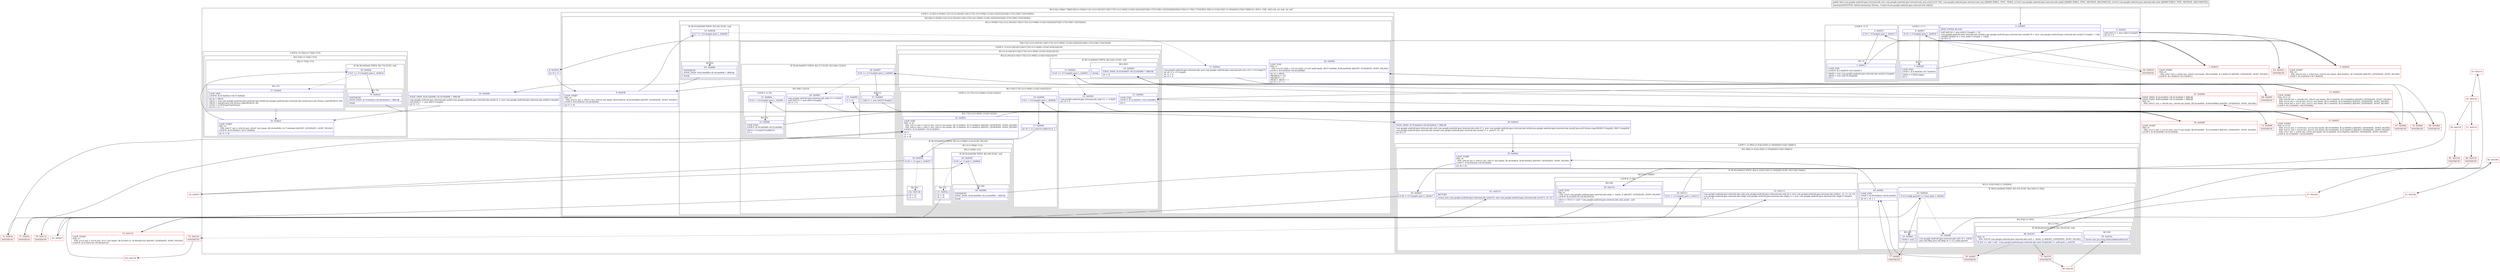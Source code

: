 digraph "CFG forcom.google.android.gms.internal.ads.zzrj.zza([Lcom\/google\/android\/gms\/internal\/ads\/zzlp;Lcom\/google\/android\/gms\/internal\/ads\/zzrb;)Lcom\/google\/android\/gms\/internal\/ads\/zzrr;" {
subgraph cluster_Region_1868413342 {
label = "R(10:0|(1:3)|4|(1:7)|8|(2:9|(2:(1:65)|(4:11|(1:(2:(2:24|1)|(3:14|(3:17|(1:(2:(1:69)|(1:21)))(1:62)|22)|23)))|(1:27)(3:29|(1:32)|33)|28)))|34|(2:35|(2:(1:74)|(1:37)))|38|(2:39|(2:(1:43)(2:45|(1:(1:50)))|44)(3:52|(1:58)|61))) | DECL_VAR: int[] null, int null, int null\l";
node [shape=record,color=blue];
Node_0 [shape=record,label="{0\:\ 0x0000|MTH_ENTER_BLOCK\l|int[] int[] r8 = new int[(r13.length + 1)]\lcom.google.android.gms.internal.ads.zzra[][] com.google.android.gms.internal.ads.zzra[][] r9 = new com.google.android.gms.internal.ads.zzra[(r13.length + 1)][]\lint[][][] int[][][] r4 = new int[(r13.length + 1)][][]\lint r0 = 0\l}"];
subgraph cluster_LoopRegion_687365175 {
label = "LOOP:0: (1:3)";
node [shape=record,color=blue];
Node_2 [shape=record,label="{2\:\ 0x0011|if (r0 \< r9.length) goto L_0x0013\l}"];
subgraph cluster_Region_720081407 {
label = "R(1:3)";
node [shape=record,color=blue];
Node_3 [shape=record,label="{3\:\ 0x0013|LOOP_END\lLOOP:0: B:1:0x0010\-\>B:3:0x0013\l|r9[r0] = new com.google.android.gms.internal.ads.zzra[r14.length]\lr4[r0] = new int[r14.length][]\lr0++\l}"];
}
}
Node_4 [shape=record,label="{4\:\ 0x0022|int[] int[] r3 = new int[r13.length]\lint r0 = 0\l}"];
subgraph cluster_LoopRegion_224891870 {
label = "LOOP:1: (1:7)";
node [shape=record,color=blue];
Node_6 [shape=record,label="{6\:\ 0x0027|if (r0 \< r3.length) goto L_0x0029\l}"];
subgraph cluster_Region_1729392545 {
label = "R(1:7)";
node [shape=record,color=blue];
Node_7 [shape=record,label="{7\:\ 0x0029|LOOP_END\lLOOP:1: B:5:0x0026\-\>B:7:0x0029\l|r3[r0] = r13[r0].zzgp()\lr0++\l}"];
}
}
Node_8 [shape=record,label="{8\:\ 0x0034|int r0 = 0\l}"];
subgraph cluster_LoopRegion_693391182 {
label = "LOOP:2: (2:9|(2:(1:65)|(4:11|(1:(2:(2:24|1)|(3:14|(3:17|(1:(2:(1:69)|(1:21)))(1:62)|22)|23)))|(1:27)(3:29|(1:32)|33)|28)))";
node [shape=record,color=blue];
subgraph cluster_Region_285634261 {
label = "R(2:9|(2:(1:65)|(4:11|(1:(2:(2:24|1)|(3:14|(3:17|(1:(2:(1:69)|(1:21)))(1:62)|22)|23)))|(1:27)(3:29|(1:32)|33)|28)))";
node [shape=record,color=blue];
Node_9 [shape=record,label="{9\:\ 0x0036|LOOP_START\lPHI: r0 \l  PHI: (r0v12 int) = (r0v11 int), (r0v52 int) binds: [B:8:0x0034, B:28:0x006d] A[DONT_GENERATE, DONT_INLINE]\lLOOP:2: B:9:0x0036\-\>B:28:0x006d\l|int r7 = r0\l}"];
subgraph cluster_Region_2126587049 {
label = "R(2:(1:65)|(4:11|(1:(2:(2:24|1)|(3:14|(3:17|(1:(2:(1:69)|(1:21)))(1:62)|22)|23)))|(1:27)(3:29|(1:32)|33)|28))";
node [shape=record,color=blue];
subgraph cluster_IfRegion_277420211 {
label = "IF [B:10:0x0038] THEN: R(1:65) ELSE: null";
node [shape=record,color=blue];
Node_10 [shape=record,label="{10\:\ 0x0038|if (r7 \>= r14.length) goto L_0x009b\l}"];
subgraph cluster_Region_2098008609 {
label = "R(1:65)";
node [shape=record,color=blue];
Node_65 [shape=record,label="{65\:\ 0x009b|SYNTHETIC\lEDGE_INSN: B:65:0x009b\-\>B:34:0x009b ?: BREAK  \l|break\l}"];
}
}
subgraph cluster_Region_818738675 {
label = "R(4:11|(1:(2:(2:24|1)|(3:14|(3:17|(1:(2:(1:69)|(1:21)))(1:62)|22)|23)))|(1:27)(3:29|(1:32)|33)|28)";
node [shape=record,color=blue];
Node_11 [shape=record,label="{11\:\ 0x003a|com.google.android.gms.internal.ads.zzra com.google.android.gms.internal.ads.zzra r10 = r14.zzbg(r7)\lint int r2 = r13.length\lint r1 = 0\lint r0 = 0\l}"];
subgraph cluster_LoopRegion_355970001 {
label = "LOOP:3: (1:(2:(2:24|1)|(3:14|(3:17|(1:(2:(1:69)|(1:21)))(1:62)|22)|23)))";
node [shape=record,color=blue];
subgraph cluster_Region_512927750 {
label = "R(1:(2:(2:24|1)|(3:14|(3:17|(1:(2:(1:69)|(1:21)))(1:62)|22)|23)))";
node [shape=record,color=blue];
subgraph cluster_Region_1761682193 {
label = "R(2:(2:24|1)|(3:14|(3:17|(1:(2:(1:69)|(1:21)))(1:62)|22)|23))";
node [shape=record,color=blue];
subgraph cluster_IfRegion_65494751 {
label = "IF [B:13:0x0042] THEN: R(2:24|1) ELSE: null";
node [shape=record,color=blue];
Node_13 [shape=record,label="{13\:\ 0x0042|if (r0 \>= r13.length) goto L_0x0065\l}"];
subgraph cluster_Region_383052874 {
label = "R(2:24|1)";
node [shape=record,color=blue];
Node_24 [shape=record,label="{24\:\ 0x0065|EDGE_INSN: B:24:0x0065\-\>B:25:0x0066 ?: BREAK  \l|r0 = r2\l}"];
Node_InsnContainer_2089330698 [shape=record,label="{|break\l}"];
}
}
subgraph cluster_Region_853561973 {
label = "R(3:14|(3:17|(1:(2:(1:69)|(1:21)))(1:62)|22)|23)";
node [shape=record,color=blue];
Node_14 [shape=record,label="{14\:\ 0x0044|com.google.android.gms.internal.ads.zzlp r11 = r13[r0]\lint r5 = 0\l}"];
subgraph cluster_LoopRegion_1686649681 {
label = "LOOP:4: (3:17|(1:(2:(1:69)|(1:21)))(1:62)|22)";
node [shape=record,color=blue];
Node_16 [shape=record,label="{16\:\ 0x0049|if (r5 \< r10.length) goto L_0x004b\l}"];
subgraph cluster_Region_498118386 {
label = "R(3:17|(1:(2:(1:69)|(1:21)))(1:62)|22)";
node [shape=record,color=blue];
Node_17 [shape=record,label="{17\:\ 0x004b|int r6 = r11.zza(r10.zzbf(r5)) & 3\l}"];
subgraph cluster_IfRegion_215213307 {
label = "IF [B:18:0x0055] THEN: R(1:(2:(1:69)|(1:21))) ELSE: R(1:62)";
node [shape=record,color=blue];
Node_18 [shape=record,label="{18\:\ 0x0055|if (r6 \> r1) goto L_0x0057\l}"];
subgraph cluster_Region_1422519657 {
label = "R(1:(2:(1:69)|(1:21)))";
node [shape=record,color=blue];
subgraph cluster_Region_1603317102 {
label = "R(2:(1:69)|(1:21))";
node [shape=record,color=blue];
subgraph cluster_IfRegion_1102858966 {
label = "IF [B:20:0x0058] THEN: R(1:69) ELSE: null";
node [shape=record,color=blue];
Node_20 [shape=record,label="{20\:\ 0x0058|if (r6 == 3) goto L_0x0066\l}"];
subgraph cluster_Region_1072235558 {
label = "R(1:69)";
node [shape=record,color=blue];
Node_69 [shape=record,label="{69\:\ 0x0066|SYNTHETIC\lEDGE_INSN: B:69:0x0066\-\>B:25:0x0066 ?: BREAK  \l|break\l}"];
}
}
subgraph cluster_Region_1645742562 {
label = "R(1:21)";
node [shape=record,color=blue];
Node_21 [shape=record,label="{21\:\ 0x005a|r2 = r6\lr6 = r0\l}"];
}
}
}
subgraph cluster_Region_1440127256 {
label = "R(1:62)";
node [shape=record,color=blue];
Node_62 [shape=record,label="{62\:\ 0x0136|r6 = r2\lr2 = r1\l}"];
}
}
Node_22 [shape=record,label="{22\:\ 0x005c|LOOP_END\lPHI: r2 r6 \l  PHI: (r2v13 int) = (r2v12 int), (r2v15 int) binds: [B:72:0x005c, B:71:0x005c] A[DONT_GENERATE, DONT_INLINE]\l  PHI: (r6v12 int) = (r6v11 int), (r6v13 int) binds: [B:72:0x005c, B:71:0x005c] A[DONT_GENERATE, DONT_INLINE]\lLOOP:4: B:15:0x0047\-\>B:22:0x005c\l|r5++\lr1 = r2\lr2 = r6\l}"];
}
}
Node_23 [shape=record,label="{23\:\ 0x0062|LOOP_END\lLOOP:3: B:12:0x0041\-\>B:23:0x0062\l|r0++\l}"];
}
}
}
}
subgraph cluster_IfRegion_1912589670 {
label = "IF [B:26:0x0067] THEN: R(1:27) ELSE: R(3:29|(1:32)|33)";
node [shape=record,color=blue];
Node_26 [shape=record,label="{26\:\ 0x0067|if (r0 == r13.length) goto L_0x0069\l}"];
subgraph cluster_Region_404413316 {
label = "R(1:27)";
node [shape=record,color=blue];
Node_27 [shape=record,label="{27\:\ 0x0069|int[] r1 = new int[r10.length]\l}"];
}
subgraph cluster_Region_1702151870 {
label = "R(3:29|(1:32)|33)";
node [shape=record,color=blue];
Node_29 [shape=record,label="{29\:\ 0x0081|com.google.android.gms.internal.ads.zzlp r5 = r13[r0]\lint[] int[] r2 = new int[r10.length]\lint r1 = 0\l}"];
subgraph cluster_LoopRegion_1073953778 {
label = "LOOP:5: (1:32)";
node [shape=record,color=blue];
Node_31 [shape=record,label="{31\:\ 0x008a|if (r1 \< r10.length) goto L_0x008c\l}"];
subgraph cluster_Region_1482480190 {
label = "R(1:32)";
node [shape=record,color=blue];
Node_32 [shape=record,label="{32\:\ 0x008c|LOOP_END\lLOOP:5: B:30:0x0088\-\>B:32:0x008c\l|r2[r1] = r5.zza(r10.zzbf(r1))\lr1++\l}"];
}
}
Node_33 [shape=record,label="{33\:\ 0x0099|r1 = r2\l}"];
}
}
Node_28 [shape=record,label="{28\:\ 0x006d|LOOP_END\lPHI: r1 \l  PHI: (r1v16 int[]) = (r1v14 int[]), (r1v20 int[]) binds: [B:67:0x006d, B:66:0x006d] A[DONT_GENERATE, DONT_INLINE]\lLOOP:2: B:9:0x0036\-\>B:28:0x006d\l|int r2 = r8[r0]\lr9[r0][r2] = r10\lr4[r0][r2] = r1\lr8[r0] = r8[r0] + 1\lint r0 = r7 + 1\l}"];
}
}
}
}
Node_34 [shape=record,label="{34\:\ 0x009b|EDGE_INSN: B:65:0x009b\-\>B:34:0x009b ?: BREAK  \l|com.google.android.gms.internal.ads.zzrb[] com.google.android.gms.internal.ads.zzrb[] r2 = new com.google.android.gms.internal.ads.zzrb[r13.length]\lint[] int[] r1 = new int[r13.length]\lint r0 = 0\l}"];
subgraph cluster_LoopRegion_102245161 {
label = "LOOP:6: (2:35|(2:(1:74)|(1:37)))";
node [shape=record,color=blue];
subgraph cluster_Region_1710000881 {
label = "R(2:35|(2:(1:74)|(1:37)))";
node [shape=record,color=blue];
Node_35 [shape=record,label="{35\:\ 0x00a3|LOOP_START\lPHI: r0 \l  PHI: (r0v17 int) = (r0v16 int), (r0v47 int) binds: [B:34:0x009b, B:37:0x00a6] A[DONT_GENERATE, DONT_INLINE]\lLOOP:6: B:35:0x00a3\-\>B:37:0x00a6\l|int r5 = r0\l}"];
subgraph cluster_Region_497103910 {
label = "R(2:(1:74)|(1:37))";
node [shape=record,color=blue];
subgraph cluster_IfRegion_1203646559 {
label = "IF [B:36:0x00a4] THEN: R(1:74) ELSE: null";
node [shape=record,color=blue];
Node_36 [shape=record,label="{36\:\ 0x00a4|if (r5 \>= r13.length) goto L_0x00cd\l}"];
subgraph cluster_Region_1191182625 {
label = "R(1:74)";
node [shape=record,color=blue];
Node_74 [shape=record,label="{74\:\ 0x00cd|SYNTHETIC\lEDGE_INSN: B:74:0x00cd\-\>B:38:0x00cd ?: BREAK  \l|break\l}"];
}
}
subgraph cluster_Region_326923927 {
label = "R(1:37)";
node [shape=record,color=blue];
Node_37 [shape=record,label="{37\:\ 0x00a6|LOOP_END\lLOOP:6: B:35:0x00a3\-\>B:37:0x00a6\l|int r6 = r8[r5]\lr2[r5] = new com.google.android.gms.internal.ads.zzrb((com.google.android.gms.internal.ads.zzra[]) java.util.Arrays.copyOf(r9[r5], r6))\lr4[r5] = (int[][]) java.util.Arrays.copyOf(r4[r5], r6)\lr1[r5] = r13[r5].getTrackType()\lint r0 = r5 + 1\l}"];
}
}
}
}
Node_38 [shape=record,label="{38\:\ 0x00cd|EDGE_INSN: B:74:0x00cd\-\>B:38:0x00cd ?: BREAK  \l|com.google.android.gms.internal.ads.zzrb com.google.android.gms.internal.ads.zzrb r5 = new com.google.android.gms.internal.ads.zzrb((com.google.android.gms.internal.ads.zzra[]) java.util.Arrays.copyOf(r9[r13.length], r8[r13.length]))\lcom.google.android.gms.internal.ads.zzrm[] com.google.android.gms.internal.ads.zzrm[] r7 = zza(r13, r2, r4)\lint r0 = 0\l}"];
subgraph cluster_LoopRegion_809493971 {
label = "LOOP:7: (2:39|(2:(1:43)(2:45|(1:(1:50)))|44)(3:52|(1:58)|61))";
node [shape=record,color=blue];
subgraph cluster_Region_91620186 {
label = "R(2:39|(2:(1:43)(2:45|(1:(1:50)))|44)(3:52|(1:58)|61))";
node [shape=record,color=blue];
Node_39 [shape=record,label="{39\:\ 0x00e4|LOOP_START\lPHI: r0 \l  PHI: (r0v24 int) = (r0v23 int), (r0v37 int) binds: [B:38:0x00cd, B:44:0x00f2] A[DONT_GENERATE, DONT_INLINE]\lLOOP:7: B:39:0x00e4\-\>B:44:0x00f2\l|int r6 = r0\l}"];
subgraph cluster_IfRegion_1295036739 {
label = "IF [B:40:0x00e5] THEN: R(2:(1:43)(2:45|(1:(1:50)))|44) ELSE: R(3:52|(1:58)|61)";
node [shape=record,color=blue];
Node_40 [shape=record,label="{40\:\ 0x00e5|if (r6 \< r13.length) goto L_0x00e7\l}"];
subgraph cluster_Region_872214962 {
label = "R(2:(1:43)(2:45|(1:(1:50)))|44)";
node [shape=record,color=blue];
subgraph cluster_IfRegion_1292273898 {
label = "IF [B:42:0x00ed] THEN: R(1:43) ELSE: R(2:45|(1:(1:50)))";
node [shape=record,color=blue];
Node_42 [shape=record,label="{42\:\ 0x00ed|if (r12.zzblp.get(r6) == true) goto L_0x00ef\l}"];
subgraph cluster_Region_522908827 {
label = "R(1:43)";
node [shape=record,color=blue];
Node_43 [shape=record,label="{43\:\ 0x00ef|r7[r6] = null\l}"];
}
subgraph cluster_Region_557944863 {
label = "R(2:45|(1:(1:50)))";
node [shape=record,color=blue];
Node_45 [shape=record,label="{45\:\ 0x00f6|com.google.android.gms.internal.ads.zzrb r8 = r2[r6]\ljava.util.Map java.util.Map r0 = r12.zzblo.get(r6)\l}"];
subgraph cluster_Region_2004453782 {
label = "R(1:(1:50))";
node [shape=record,color=blue];
subgraph cluster_IfRegion_754597156 {
label = "IF [B:48:0x0103] THEN: R(1:50) ELSE: null";
node [shape=record,color=blue];
Node_48 [shape=record,label="{48\:\ 0x0103|PHI: r0 \l  PHI: (r0v34 com.google.android.gms.internal.ads.zzrl) =  binds: [] A[DONT_GENERATE, DONT_INLINE]\l|if ((r0 == null ? null : (com.google.android.gms.internal.ads.zzrl) r0.get(r8)) != null) goto L_0x0105\l}"];
subgraph cluster_Region_1676510043 {
label = "R(1:50)";
node [shape=record,color=blue];
Node_50 [shape=record,label="{50\:\ 0x010a|throw new java.lang.NoSuchMethodError()\l}"];
}
}
}
}
}
Node_44 [shape=record,label="{44\:\ 0x00f2|LOOP_END\lLOOP:7: B:39:0x00e4\-\>B:44:0x00f2\l|int r0 = r6 + 1\l}"];
}
subgraph cluster_Region_2111806012 {
label = "R(3:52|(1:58)|61)";
node [shape=record,color=blue];
Node_52 [shape=record,label="{52\:\ 0x0112|com.google.android.gms.internal.ads.zzrk com.google.android.gms.internal.ads.zzrk r0 = new com.google.android.gms.internal.ads.zzrk(r1, r2, r3, r4, r5)\lcom.google.android.gms.internal.ads.zzlq[] com.google.android.gms.internal.ads.zzlq[] r3 = new com.google.android.gms.internal.ads.zzlq[r13.length]\lint r1 = 0\l}"];
subgraph cluster_LoopRegion_430150041 {
label = "LOOP:8: (1:58)";
node [shape=record,color=blue];
Node_54 [shape=record,label="{54\:\ 0x011c|if (r1 \< r13.length) goto L_0x011e\l}"];
subgraph cluster_Region_843468297 {
label = "R(1:58)";
node [shape=record,color=blue];
Node_58 [shape=record,label="{58\:\ 0x0124|LOOP_END\lPHI: r2 \l  PHI: (r2v5 com.google.android.gms.internal.ads.zzlq) =  binds: [] A[DONT_GENERATE, DONT_INLINE]\lLOOP:8: B:53:0x011b\-\>B:58:0x0124\l|r3[r1] = r7[r1] != null ? com.google.android.gms.internal.ads.zzlq.zzauk : null\lr1++\l}"];
}
}
Node_61 [shape=record,label="{61\:\ 0x0135|RETURN\l|return new com.google.android.gms.internal.ads.zzrr(r14, new com.google.android.gms.internal.ads.zzro(r7), r0, r3)\l}"];
}
}
}
}
}
Node_1 [shape=record,color=red,label="{1\:\ 0x0010|LOOP_START\lPHI: r0 \l  PHI: (r0v7 int) = (r0v6 int), (r0v55 int) binds: [B:0:0x0000, B:3:0x0013] A[DONT_GENERATE, DONT_INLINE]\lLOOP:0: B:1:0x0010\-\>B:3:0x0013\l}"];
Node_5 [shape=record,color=red,label="{5\:\ 0x0026|LOOP_START\lPHI: r0 \l  PHI: (r0v10 int) = (r0v9 int), (r0v54 int) binds: [B:4:0x0022, B:7:0x0029] A[DONT_GENERATE, DONT_INLINE]\lLOOP:1: B:5:0x0026\-\>B:7:0x0029\l}"];
Node_12 [shape=record,color=red,label="{12\:\ 0x0041|LOOP_START\lPHI: r0 r1 r2 \l  PHI: (r0v49 int) = (r0v48 int), (r0v53 int) binds: [B:11:0x003a, B:23:0x0062] A[DONT_GENERATE, DONT_INLINE]\l  PHI: (r1v9 int) = (r1v8 int), (r1v21 int) binds: [B:11:0x003a, B:23:0x0062] A[DONT_GENERATE, DONT_INLINE]\l  PHI: (r2v8 int) = (r2v7 int), (r2v11 int) binds: [B:11:0x003a, B:23:0x0062] A[DONT_GENERATE, DONT_INLINE]\lLOOP:3: B:12:0x0041\-\>B:23:0x0062\l}"];
Node_15 [shape=record,color=red,label="{15\:\ 0x0047|LOOP_START\lPHI: r1 r2 r5 \l  PHI: (r1v21 int) = (r1v9 int), (r1v23 int) binds: [B:14:0x0044, B:22:0x005c] A[DONT_GENERATE, DONT_INLINE]\l  PHI: (r2v11 int) = (r2v8 int), (r2v14 int) binds: [B:14:0x0044, B:22:0x005c] A[DONT_GENERATE, DONT_INLINE]\l  PHI: (r5v7 int) = (r5v6 int), (r5v8 int) binds: [B:14:0x0044, B:22:0x005c] A[DONT_GENERATE, DONT_INLINE]\lLOOP:4: B:15:0x0047\-\>B:22:0x005c\l}"];
Node_19 [shape=record,color=red,label="{19\:\ 0x0057}"];
Node_25 [shape=record,color=red,label="{25\:\ 0x0066|EDGE_INSN: B:24:0x0065\-\>B:25:0x0066 ?: BREAK  \lEDGE_INSN: B:69:0x0066\-\>B:25:0x0066 ?: BREAK  \lPHI: r0 \l  PHI: (r0v51 int) = (r0v50 int), (r0v49 int) binds: [B:24:0x0065, B:69:0x0066] A[DONT_GENERATE, DONT_INLINE]\l}"];
Node_30 [shape=record,color=red,label="{30\:\ 0x0088|LOOP_START\lPHI: r1 \l  PHI: (r1v13 int) = (r1v12 int), (r1v15 int) binds: [B:29:0x0081, B:32:0x008c] A[DONT_GENERATE, DONT_INLINE]\lLOOP:5: B:30:0x0088\-\>B:32:0x008c\l}"];
Node_41 [shape=record,color=red,label="{41\:\ 0x00e7}"];
Node_46 [shape=record,color=red,label="{46\:\ 0x0100}"];
Node_47 [shape=record,color=red,label="{47\:\ 0x0102}"];
Node_49 [shape=record,color=red,label="{49\:\ 0x0105}"];
Node_51 [shape=record,color=red,label="{51\:\ 0x010b}"];
Node_53 [shape=record,color=red,label="{53\:\ 0x011b|LOOP_START\lPHI: r1 \l  PHI: (r1v5 int) = (r1v4 int), (r1v7 int) binds: [B:52:0x0112, B:58:0x0124] A[DONT_GENERATE, DONT_INLINE]\lLOOP:8: B:53:0x011b\-\>B:58:0x0124\l}"];
Node_55 [shape=record,color=red,label="{55\:\ 0x011e}"];
Node_56 [shape=record,color=red,label="{56\:\ 0x0120}"];
Node_57 [shape=record,color=red,label="{57\:\ 0x0122}"];
Node_59 [shape=record,color=red,label="{59\:\ 0x0129}"];
Node_60 [shape=record,color=red,label="{60\:\ 0x012b}"];
Node_63 [shape=record,color=red,label="{63\:\ 0x0022|SYNTHETIC\l}"];
Node_64 [shape=record,color=red,label="{64\:\ 0x0034|SYNTHETIC\l}"];
Node_66 [shape=record,color=red,label="{66\:\ 0x006d|SYNTHETIC\l}"];
Node_67 [shape=record,color=red,label="{67\:\ 0x006d|SYNTHETIC\l}"];
Node_68 [shape=record,color=red,label="{68\:\ 0x0065|SYNTHETIC\l}"];
Node_70 [shape=record,color=red,label="{70\:\ 0x0062|SYNTHETIC\l}"];
Node_71 [shape=record,color=red,label="{71\:\ 0x005c|SYNTHETIC\l}"];
Node_72 [shape=record,color=red,label="{72\:\ 0x005c|SYNTHETIC\l}"];
Node_73 [shape=record,color=red,label="{73\:\ 0x0099|SYNTHETIC\l}"];
Node_75 [shape=record,color=red,label="{75\:\ 0x0105|SYNTHETIC\l}"];
Node_76 [shape=record,color=red,label="{76\:\ 0x0112|SYNTHETIC\l}"];
Node_77 [shape=record,color=red,label="{77\:\ 0x00f2|SYNTHETIC\l}"];
Node_78 [shape=record,color=red,label="{78\:\ 0x00f2|SYNTHETIC\l}"];
Node_79 [shape=record,color=red,label="{79\:\ 0x012b|SYNTHETIC\l}"];
Node_80 [shape=record,color=red,label="{80\:\ 0x0124|SYNTHETIC\l}"];
Node_81 [shape=record,color=red,label="{81\:\ 0x0124|SYNTHETIC\l}"];
MethodNode[shape=record,label="{public final com.google.android.gms.internal.ads.zzrr com.google.android.gms.internal.ads.zzrj.zza((r12v0 'this' com.google.android.gms.internal.ads.zzrj A[IMMUTABLE_TYPE, THIS]), (r13v0 com.google.android.gms.internal.ads.zzlp[] A[IMMUTABLE_TYPE, METHOD_ARGUMENT]), (r14v0 com.google.android.gms.internal.ads.zzrb A[IMMUTABLE_TYPE, METHOD_ARGUMENT]))  | Annotation[SYSTEM, dalvik.annotation.Throws, \{value=[com.google.android.gms.internal.ads.zzku]\}]\l}"];
MethodNode -> Node_0;
Node_0 -> Node_1;
Node_2 -> Node_3;
Node_2 -> Node_63[style=dashed];
Node_3 -> Node_1;
Node_4 -> Node_5;
Node_6 -> Node_7;
Node_6 -> Node_64[style=dashed];
Node_7 -> Node_5;
Node_8 -> Node_9;
Node_9 -> Node_10;
Node_10 -> Node_11[style=dashed];
Node_10 -> Node_65;
Node_65 -> Node_34;
Node_11 -> Node_12;
Node_13 -> Node_14[style=dashed];
Node_13 -> Node_68;
Node_24 -> Node_25;
Node_14 -> Node_15;
Node_16 -> Node_17;
Node_16 -> Node_70[style=dashed];
Node_17 -> Node_18;
Node_18 -> Node_19;
Node_18 -> Node_62[style=dashed];
Node_20 -> Node_21[style=dashed];
Node_20 -> Node_69;
Node_69 -> Node_25;
Node_21 -> Node_71;
Node_62 -> Node_72;
Node_22 -> Node_15;
Node_23 -> Node_12;
Node_26 -> Node_27;
Node_26 -> Node_29[style=dashed];
Node_27 -> Node_66;
Node_29 -> Node_30;
Node_31 -> Node_32;
Node_31 -> Node_73[style=dashed];
Node_32 -> Node_30;
Node_33 -> Node_67;
Node_28 -> Node_9;
Node_34 -> Node_35;
Node_35 -> Node_36;
Node_36 -> Node_37[style=dashed];
Node_36 -> Node_74;
Node_74 -> Node_38;
Node_37 -> Node_35;
Node_38 -> Node_39;
Node_39 -> Node_40;
Node_40 -> Node_41;
Node_40 -> Node_76[style=dashed];
Node_42 -> Node_43;
Node_42 -> Node_45[style=dashed];
Node_43 -> Node_77;
Node_45 -> Node_46;
Node_48 -> Node_75;
Node_48 -> Node_78[style=dashed];
Node_44 -> Node_39;
Node_52 -> Node_53;
Node_54 -> Node_55;
Node_54 -> Node_79[style=dashed];
Node_58 -> Node_53;
Node_1 -> Node_2;
Node_5 -> Node_6;
Node_12 -> Node_13;
Node_15 -> Node_16;
Node_19 -> Node_20;
Node_25 -> Node_26;
Node_30 -> Node_31;
Node_41 -> Node_42;
Node_46 -> Node_47;
Node_46 -> Node_51;
Node_47 -> Node_48;
Node_49 -> Node_50;
Node_51 -> Node_48;
Node_53 -> Node_54;
Node_55 -> Node_56;
Node_56 -> Node_57;
Node_56 -> Node_59;
Node_57 -> Node_80;
Node_59 -> Node_81;
Node_60 -> Node_61;
Node_63 -> Node_4;
Node_64 -> Node_8;
Node_66 -> Node_28;
Node_67 -> Node_28;
Node_68 -> Node_24;
Node_70 -> Node_23;
Node_71 -> Node_22;
Node_72 -> Node_22;
Node_73 -> Node_33;
Node_75 -> Node_49;
Node_76 -> Node_52;
Node_77 -> Node_44;
Node_78 -> Node_44;
Node_79 -> Node_60;
Node_80 -> Node_58;
Node_81 -> Node_58;
}

